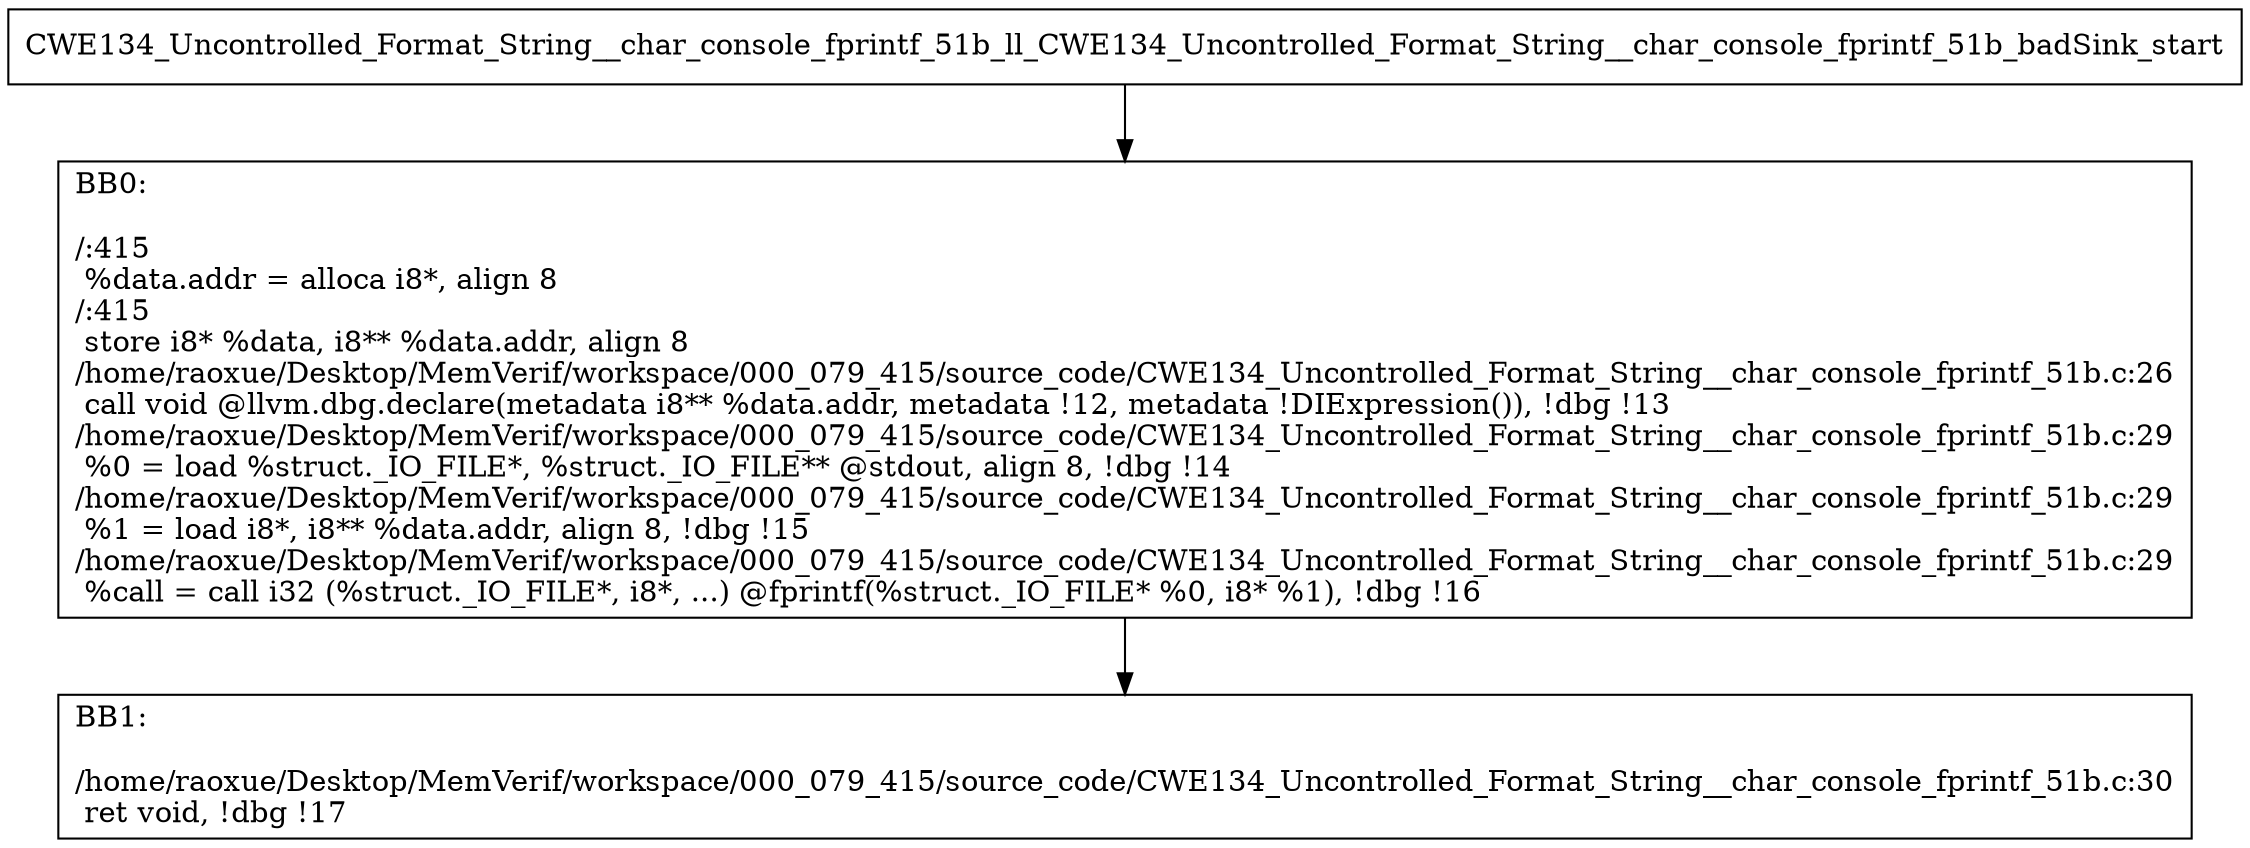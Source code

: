 digraph "CFG for'CWE134_Uncontrolled_Format_String__char_console_fprintf_51b_ll_CWE134_Uncontrolled_Format_String__char_console_fprintf_51b_badSink' function" {
	BBCWE134_Uncontrolled_Format_String__char_console_fprintf_51b_ll_CWE134_Uncontrolled_Format_String__char_console_fprintf_51b_badSink_start[shape=record,label="{CWE134_Uncontrolled_Format_String__char_console_fprintf_51b_ll_CWE134_Uncontrolled_Format_String__char_console_fprintf_51b_badSink_start}"];
	BBCWE134_Uncontrolled_Format_String__char_console_fprintf_51b_ll_CWE134_Uncontrolled_Format_String__char_console_fprintf_51b_badSink_start-> CWE134_Uncontrolled_Format_String__char_console_fprintf_51b_ll_CWE134_Uncontrolled_Format_String__char_console_fprintf_51b_badSinkBB0;
	CWE134_Uncontrolled_Format_String__char_console_fprintf_51b_ll_CWE134_Uncontrolled_Format_String__char_console_fprintf_51b_badSinkBB0 [shape=record, label="{BB0:\l\l/:415\l
  %data.addr = alloca i8*, align 8\l
/:415\l
  store i8* %data, i8** %data.addr, align 8\l
/home/raoxue/Desktop/MemVerif/workspace/000_079_415/source_code/CWE134_Uncontrolled_Format_String__char_console_fprintf_51b.c:26\l
  call void @llvm.dbg.declare(metadata i8** %data.addr, metadata !12, metadata !DIExpression()), !dbg !13\l
/home/raoxue/Desktop/MemVerif/workspace/000_079_415/source_code/CWE134_Uncontrolled_Format_String__char_console_fprintf_51b.c:29\l
  %0 = load %struct._IO_FILE*, %struct._IO_FILE** @stdout, align 8, !dbg !14\l
/home/raoxue/Desktop/MemVerif/workspace/000_079_415/source_code/CWE134_Uncontrolled_Format_String__char_console_fprintf_51b.c:29\l
  %1 = load i8*, i8** %data.addr, align 8, !dbg !15\l
/home/raoxue/Desktop/MemVerif/workspace/000_079_415/source_code/CWE134_Uncontrolled_Format_String__char_console_fprintf_51b.c:29\l
  %call = call i32 (%struct._IO_FILE*, i8*, ...) @fprintf(%struct._IO_FILE* %0, i8* %1), !dbg !16\l
}"];
	CWE134_Uncontrolled_Format_String__char_console_fprintf_51b_ll_CWE134_Uncontrolled_Format_String__char_console_fprintf_51b_badSinkBB0-> CWE134_Uncontrolled_Format_String__char_console_fprintf_51b_ll_CWE134_Uncontrolled_Format_String__char_console_fprintf_51b_badSinkBB1;
	CWE134_Uncontrolled_Format_String__char_console_fprintf_51b_ll_CWE134_Uncontrolled_Format_String__char_console_fprintf_51b_badSinkBB1 [shape=record, label="{BB1:\l\l/home/raoxue/Desktop/MemVerif/workspace/000_079_415/source_code/CWE134_Uncontrolled_Format_String__char_console_fprintf_51b.c:30\l
  ret void, !dbg !17\l
}"];
}
